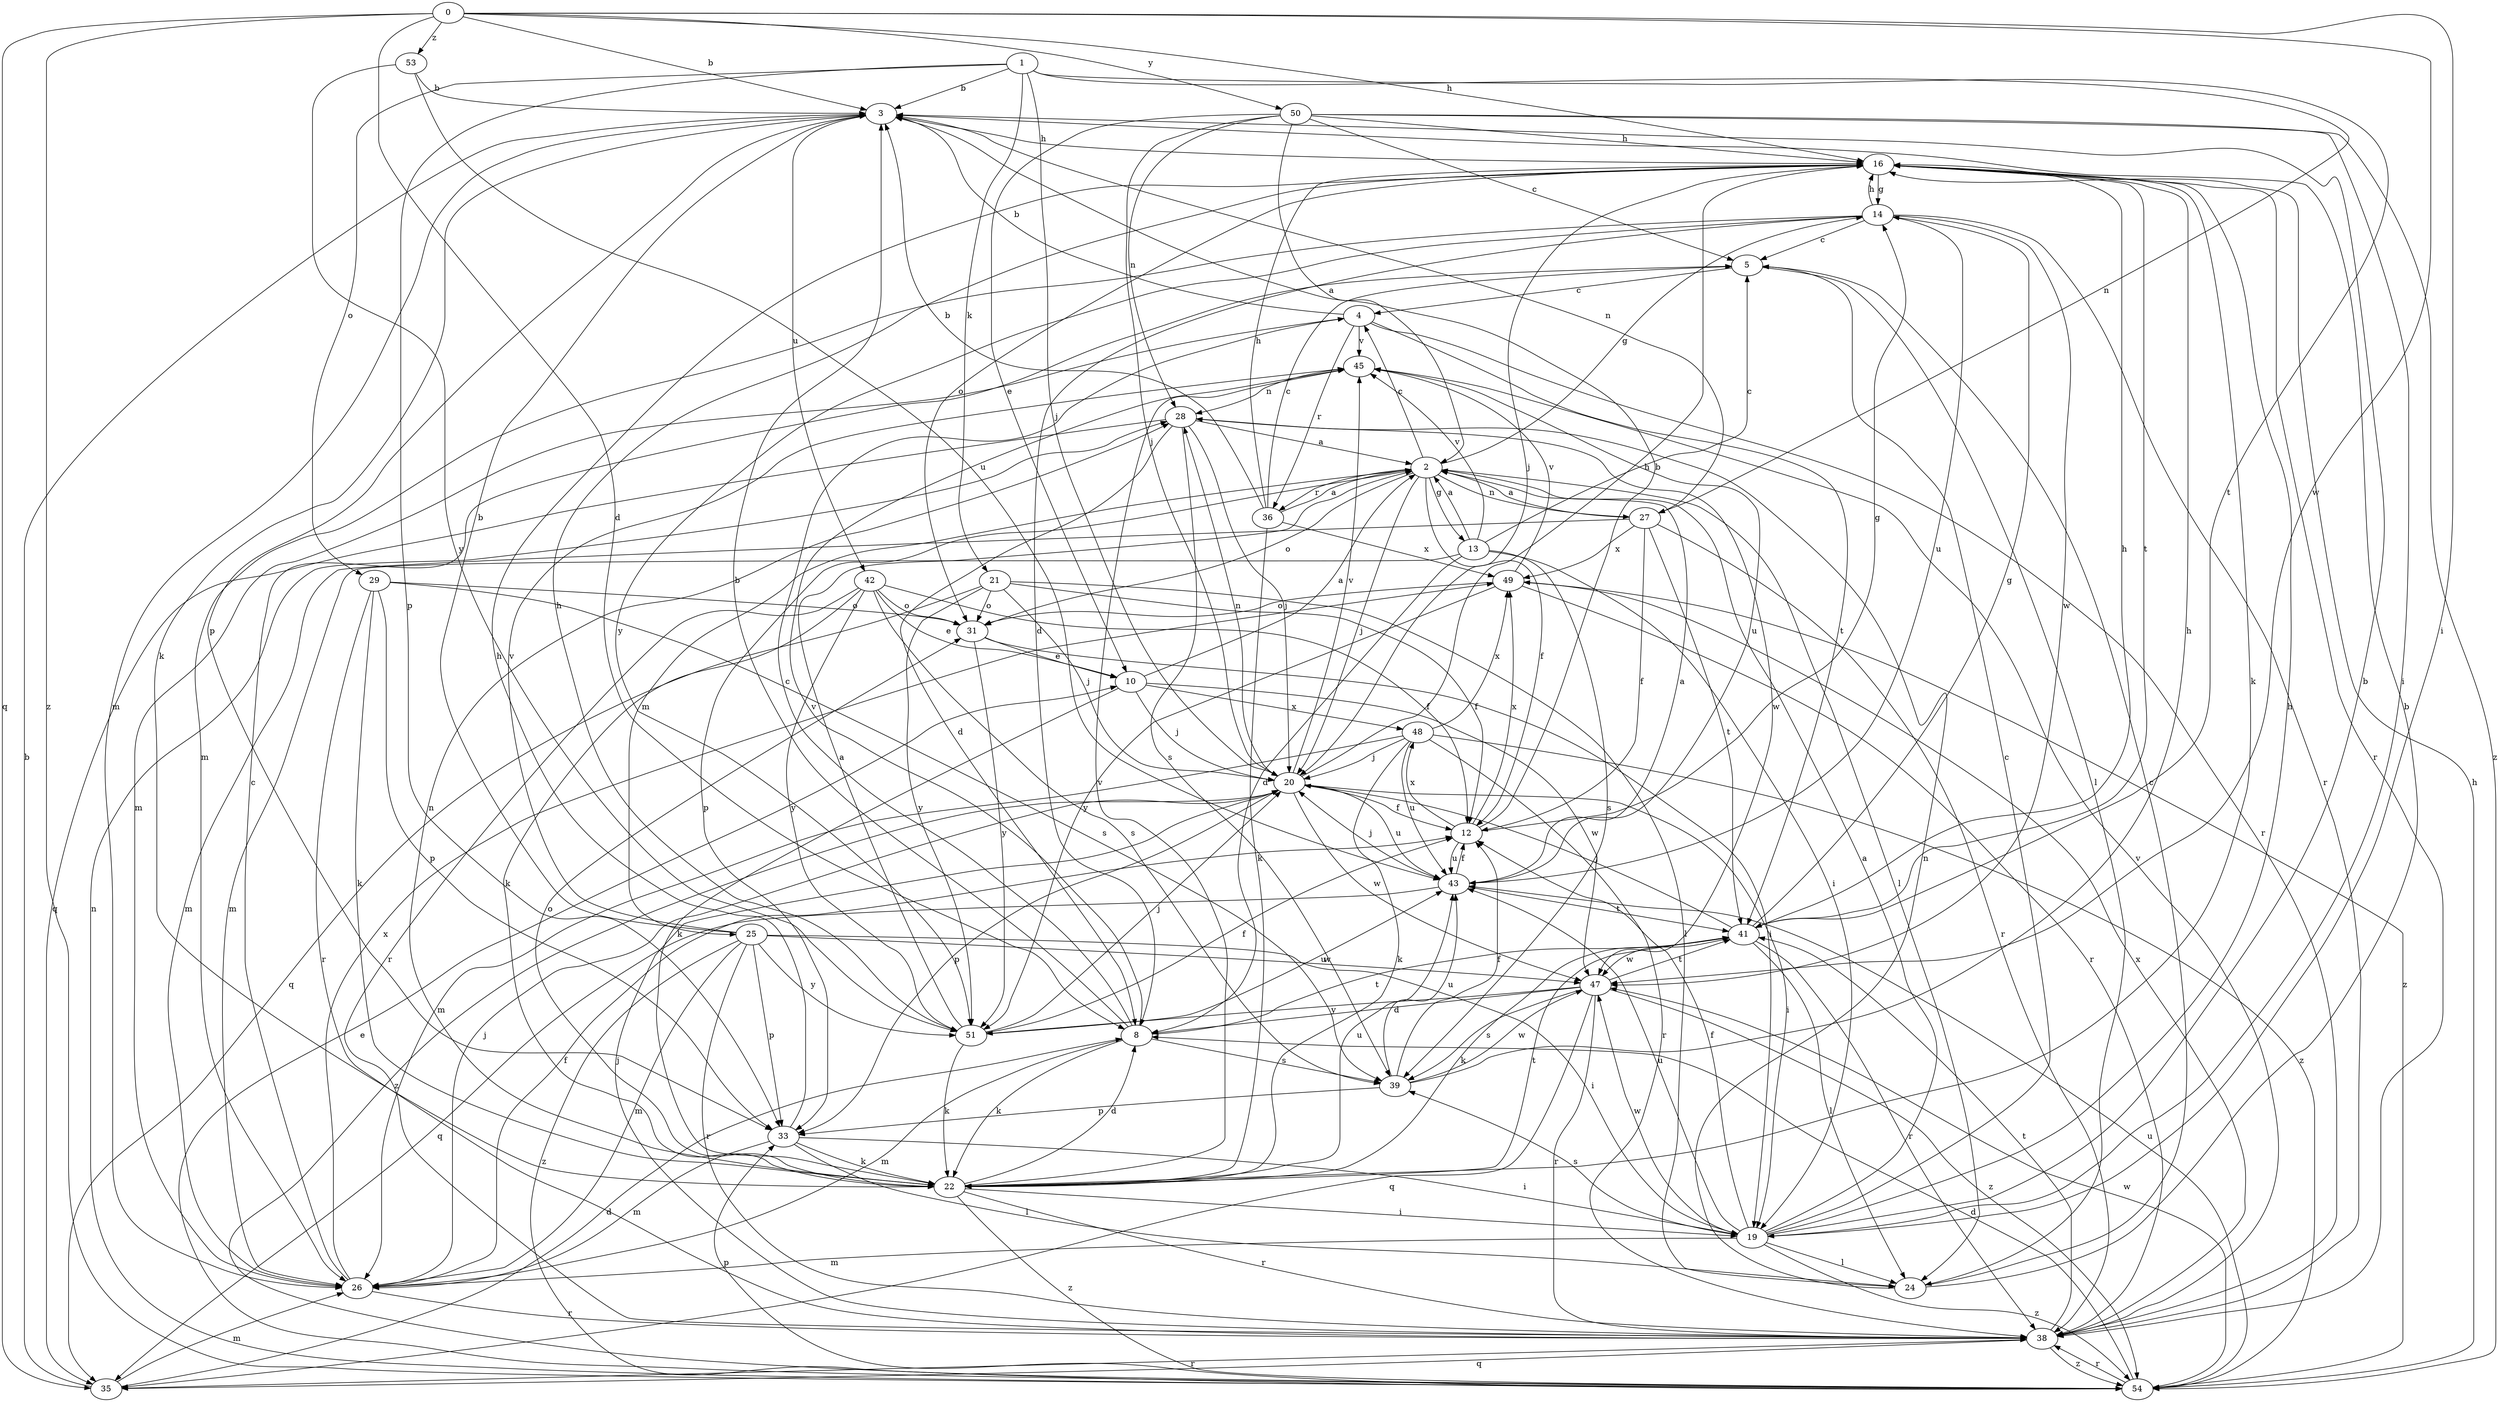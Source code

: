 strict digraph  {
0;
1;
2;
3;
4;
5;
8;
10;
12;
13;
14;
16;
19;
20;
21;
22;
24;
25;
26;
27;
28;
29;
31;
33;
35;
36;
38;
39;
41;
42;
43;
45;
47;
48;
49;
50;
51;
53;
54;
0 -> 3  [label=b];
0 -> 8  [label=d];
0 -> 16  [label=h];
0 -> 19  [label=i];
0 -> 35  [label=q];
0 -> 47  [label=w];
0 -> 50  [label=y];
0 -> 53  [label=z];
0 -> 54  [label=z];
1 -> 3  [label=b];
1 -> 20  [label=j];
1 -> 21  [label=k];
1 -> 27  [label=n];
1 -> 29  [label=o];
1 -> 33  [label=p];
1 -> 41  [label=t];
2 -> 4  [label=c];
2 -> 12  [label=f];
2 -> 13  [label=g];
2 -> 14  [label=g];
2 -> 20  [label=j];
2 -> 24  [label=l];
2 -> 25  [label=m];
2 -> 27  [label=n];
2 -> 31  [label=o];
2 -> 33  [label=p];
2 -> 36  [label=r];
3 -> 16  [label=h];
3 -> 22  [label=k];
3 -> 26  [label=m];
3 -> 27  [label=n];
3 -> 33  [label=p];
3 -> 42  [label=u];
4 -> 3  [label=b];
4 -> 26  [label=m];
4 -> 36  [label=r];
4 -> 38  [label=r];
4 -> 41  [label=t];
4 -> 45  [label=v];
5 -> 4  [label=c];
5 -> 24  [label=l];
8 -> 3  [label=b];
8 -> 4  [label=c];
8 -> 22  [label=k];
8 -> 26  [label=m];
8 -> 39  [label=s];
8 -> 41  [label=t];
8 -> 45  [label=v];
10 -> 2  [label=a];
10 -> 20  [label=j];
10 -> 22  [label=k];
10 -> 47  [label=w];
10 -> 48  [label=x];
12 -> 3  [label=b];
12 -> 14  [label=g];
12 -> 43  [label=u];
12 -> 48  [label=x];
12 -> 49  [label=x];
13 -> 2  [label=a];
13 -> 5  [label=c];
13 -> 8  [label=d];
13 -> 19  [label=i];
13 -> 26  [label=m];
13 -> 39  [label=s];
13 -> 45  [label=v];
14 -> 5  [label=c];
14 -> 8  [label=d];
14 -> 16  [label=h];
14 -> 26  [label=m];
14 -> 38  [label=r];
14 -> 43  [label=u];
14 -> 47  [label=w];
14 -> 51  [label=y];
16 -> 14  [label=g];
16 -> 20  [label=j];
16 -> 22  [label=k];
16 -> 31  [label=o];
16 -> 38  [label=r];
16 -> 41  [label=t];
19 -> 2  [label=a];
19 -> 3  [label=b];
19 -> 5  [label=c];
19 -> 12  [label=f];
19 -> 16  [label=h];
19 -> 24  [label=l];
19 -> 26  [label=m];
19 -> 39  [label=s];
19 -> 43  [label=u];
19 -> 47  [label=w];
19 -> 54  [label=z];
20 -> 12  [label=f];
20 -> 16  [label=h];
20 -> 19  [label=i];
20 -> 28  [label=n];
20 -> 33  [label=p];
20 -> 43  [label=u];
20 -> 45  [label=v];
20 -> 47  [label=w];
20 -> 54  [label=z];
21 -> 12  [label=f];
21 -> 20  [label=j];
21 -> 24  [label=l];
21 -> 31  [label=o];
21 -> 35  [label=q];
21 -> 51  [label=y];
22 -> 8  [label=d];
22 -> 19  [label=i];
22 -> 28  [label=n];
22 -> 31  [label=o];
22 -> 38  [label=r];
22 -> 41  [label=t];
22 -> 43  [label=u];
22 -> 45  [label=v];
22 -> 54  [label=z];
24 -> 3  [label=b];
24 -> 5  [label=c];
24 -> 28  [label=n];
25 -> 3  [label=b];
25 -> 19  [label=i];
25 -> 26  [label=m];
25 -> 33  [label=p];
25 -> 38  [label=r];
25 -> 45  [label=v];
25 -> 47  [label=w];
25 -> 51  [label=y];
25 -> 54  [label=z];
26 -> 5  [label=c];
26 -> 12  [label=f];
26 -> 20  [label=j];
26 -> 38  [label=r];
26 -> 49  [label=x];
27 -> 2  [label=a];
27 -> 12  [label=f];
27 -> 26  [label=m];
27 -> 38  [label=r];
27 -> 41  [label=t];
27 -> 49  [label=x];
28 -> 2  [label=a];
28 -> 8  [label=d];
28 -> 20  [label=j];
28 -> 35  [label=q];
28 -> 39  [label=s];
28 -> 47  [label=w];
29 -> 22  [label=k];
29 -> 31  [label=o];
29 -> 33  [label=p];
29 -> 38  [label=r];
29 -> 39  [label=s];
31 -> 10  [label=e];
31 -> 19  [label=i];
31 -> 51  [label=y];
33 -> 16  [label=h];
33 -> 19  [label=i];
33 -> 22  [label=k];
33 -> 24  [label=l];
33 -> 26  [label=m];
35 -> 3  [label=b];
35 -> 8  [label=d];
35 -> 26  [label=m];
35 -> 38  [label=r];
36 -> 2  [label=a];
36 -> 3  [label=b];
36 -> 5  [label=c];
36 -> 16  [label=h];
36 -> 22  [label=k];
36 -> 49  [label=x];
38 -> 20  [label=j];
38 -> 35  [label=q];
38 -> 41  [label=t];
38 -> 45  [label=v];
38 -> 49  [label=x];
38 -> 54  [label=z];
39 -> 12  [label=f];
39 -> 16  [label=h];
39 -> 33  [label=p];
39 -> 43  [label=u];
39 -> 47  [label=w];
41 -> 14  [label=g];
41 -> 16  [label=h];
41 -> 20  [label=j];
41 -> 22  [label=k];
41 -> 24  [label=l];
41 -> 38  [label=r];
41 -> 47  [label=w];
42 -> 10  [label=e];
42 -> 12  [label=f];
42 -> 22  [label=k];
42 -> 31  [label=o];
42 -> 38  [label=r];
42 -> 39  [label=s];
42 -> 51  [label=y];
43 -> 2  [label=a];
43 -> 12  [label=f];
43 -> 20  [label=j];
43 -> 35  [label=q];
43 -> 41  [label=t];
45 -> 28  [label=n];
45 -> 43  [label=u];
47 -> 8  [label=d];
47 -> 35  [label=q];
47 -> 38  [label=r];
47 -> 39  [label=s];
47 -> 41  [label=t];
47 -> 51  [label=y];
47 -> 54  [label=z];
48 -> 20  [label=j];
48 -> 22  [label=k];
48 -> 26  [label=m];
48 -> 38  [label=r];
48 -> 43  [label=u];
48 -> 49  [label=x];
48 -> 54  [label=z];
49 -> 31  [label=o];
49 -> 38  [label=r];
49 -> 45  [label=v];
49 -> 51  [label=y];
49 -> 54  [label=z];
50 -> 2  [label=a];
50 -> 5  [label=c];
50 -> 10  [label=e];
50 -> 16  [label=h];
50 -> 19  [label=i];
50 -> 20  [label=j];
50 -> 28  [label=n];
50 -> 54  [label=z];
51 -> 2  [label=a];
51 -> 12  [label=f];
51 -> 16  [label=h];
51 -> 20  [label=j];
51 -> 22  [label=k];
51 -> 43  [label=u];
53 -> 3  [label=b];
53 -> 43  [label=u];
53 -> 51  [label=y];
54 -> 8  [label=d];
54 -> 10  [label=e];
54 -> 16  [label=h];
54 -> 28  [label=n];
54 -> 33  [label=p];
54 -> 38  [label=r];
54 -> 43  [label=u];
54 -> 47  [label=w];
}
